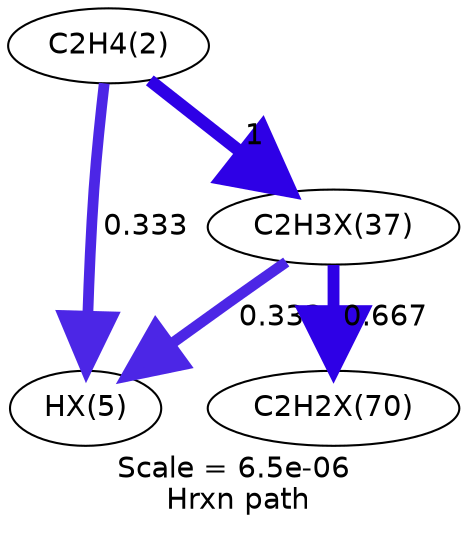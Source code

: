 digraph reaction_paths {
center=1;
s5 -> s49[fontname="Helvetica", style="setlinewidth(5.17)", arrowsize=2.59, color="0.7, 0.833, 0.9"
, label=" 0.333"];
s5 -> s50[fontname="Helvetica", style="setlinewidth(6)", arrowsize=3, color="0.7, 1.5, 0.9"
, label=" 1"];
s50 -> s49[fontname="Helvetica", style="setlinewidth(5.17)", arrowsize=2.59, color="0.7, 0.833, 0.9"
, label=" 0.333"];
s50 -> s54[fontname="Helvetica", style="setlinewidth(5.69)", arrowsize=2.85, color="0.7, 1.17, 0.9"
, label=" 0.667"];
s5 [ fontname="Helvetica", label="C2H4(2)"];
s49 [ fontname="Helvetica", label="HX(5)"];
s50 [ fontname="Helvetica", label="C2H3X(37)"];
s54 [ fontname="Helvetica", label="C2H2X(70)"];
 label = "Scale = 6.5e-06\l Hrxn path";
 fontname = "Helvetica";
}

